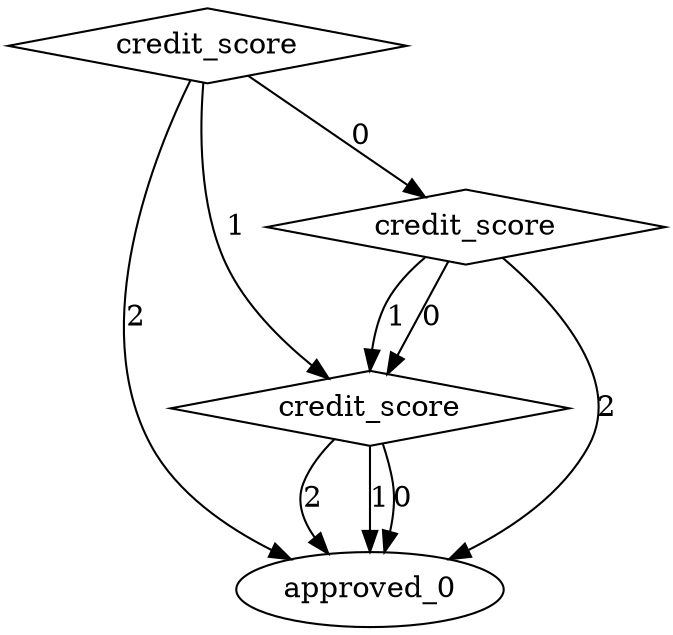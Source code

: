 digraph {
node [label=approved_0,style=""] approved_0
node [label=approved_0,style=""] approved_0
node [label=approved_0,style=""] approved_0
node [label=approved_0,style=""] approved_0
node [label=approved_0,style=""] approved_0
node [label=credit_score,shape="diamond",style=""] 2
node [label=credit_score,shape="diamond",style=""] 1
node [label=credit_score,shape="diamond",style=""] 0

2 -> approved_0 [label="2"]
2 -> approved_0 [label="1"]
2 -> approved_0 [label="0"]
1 -> approved_0 [label="2"]
1 -> 2 [label="1"]
1 -> 2 [label="0"]
0 -> approved_0 [label="2"]
0 -> 2 [label="1"]
0 -> 1 [label="0"]
}
